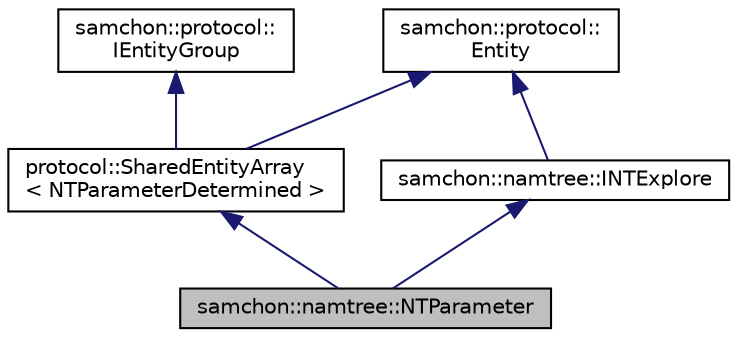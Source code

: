 digraph "samchon::namtree::NTParameter"
{
  edge [fontname="Helvetica",fontsize="10",labelfontname="Helvetica",labelfontsize="10"];
  node [fontname="Helvetica",fontsize="10",shape=record];
  Node1 [label="samchon::namtree::NTParameter",height=0.2,width=0.4,color="black", fillcolor="grey75", style="filled", fontcolor="black"];
  Node2 -> Node1 [dir="back",color="midnightblue",fontsize="10",style="solid",fontname="Helvetica"];
  Node2 [label="protocol::SharedEntityArray\l\< NTParameterDetermined \>",height=0.2,width=0.4,color="black", fillcolor="white", style="filled",URL="$d4/deb/classsamchon_1_1protocol_1_1EntityGroup.html",tooltip="An Entity and a container of children Entity objects. "];
  Node3 -> Node2 [dir="back",color="midnightblue",fontsize="10",style="solid",fontname="Helvetica"];
  Node3 [label="samchon::protocol::\lEntity",height=0.2,width=0.4,color="black", fillcolor="white", style="filled",URL="$d0/d3e/classsamchon_1_1protocol_1_1Entity.html",tooltip="An entity, a standard data class. "];
  Node4 -> Node2 [dir="back",color="midnightblue",fontsize="10",style="solid",fontname="Helvetica"];
  Node4 [label="samchon::protocol::\lIEntityGroup",height=0.2,width=0.4,color="black", fillcolor="white", style="filled",URL="$d9/d4c/classsamchon_1_1protocol_1_1IEntityGroup.html",tooltip="An iternface for entity group. "];
  Node5 -> Node1 [dir="back",color="midnightblue",fontsize="10",style="solid",fontname="Helvetica"];
  Node5 [label="samchon::namtree::INTExplore",height=0.2,width=0.4,color="black", fillcolor="white", style="filled",URL="$d5/d98/classsamchon_1_1namtree_1_1INTExplore.html",tooltip="An interface for exploration. "];
  Node3 -> Node5 [dir="back",color="midnightblue",fontsize="10",style="solid",fontname="Helvetica"];
}
